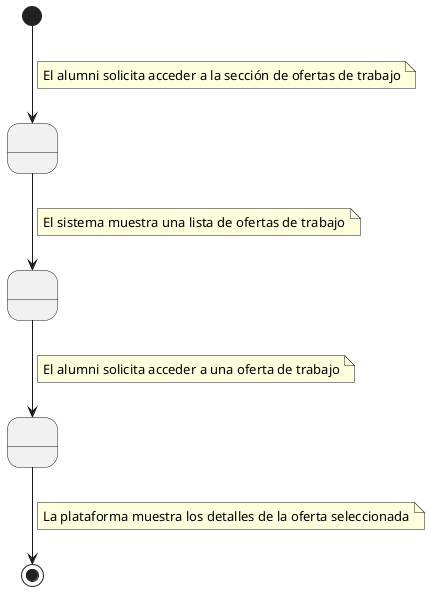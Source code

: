 @startuml
state " " as Estado1
state " " as Estado2
state " " as Estado3

[*] --> Estado1
    note on link
        El alumni solicita acceder a la sección de ofertas de trabajo
    end note
Estado1 --> Estado2
    note on link
        El sistema muestra una lista de ofertas de trabajo
    end note
Estado2 --> Estado3
    note on link
        El alumni solicita acceder a una oferta de trabajo
    end note
Estado3 --> [*]
    note on link
        La plataforma muestra los detalles de la oferta seleccionada
    end note
@enduml